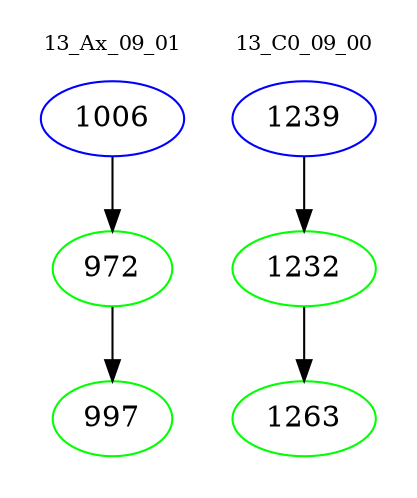 digraph{
subgraph cluster_0 {
color = white
label = "13_Ax_09_01";
fontsize=10;
T0_1006 [label="1006", color="blue"]
T0_1006 -> T0_972 [color="black"]
T0_972 [label="972", color="green"]
T0_972 -> T0_997 [color="black"]
T0_997 [label="997", color="green"]
}
subgraph cluster_1 {
color = white
label = "13_C0_09_00";
fontsize=10;
T1_1239 [label="1239", color="blue"]
T1_1239 -> T1_1232 [color="black"]
T1_1232 [label="1232", color="green"]
T1_1232 -> T1_1263 [color="black"]
T1_1263 [label="1263", color="green"]
}
}
